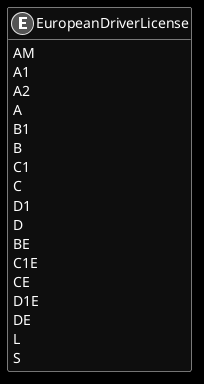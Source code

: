 ﻿@startuml
skinparam monochrome reverse
hide empty members

enum EuropeanDriverLicense {
    AM
    A1
    A2
    A
    B1
    B
    C1
    C
    D1
    D
    BE
    C1E
    CE
    D1E
    DE
    L
    S
}

@enduml

